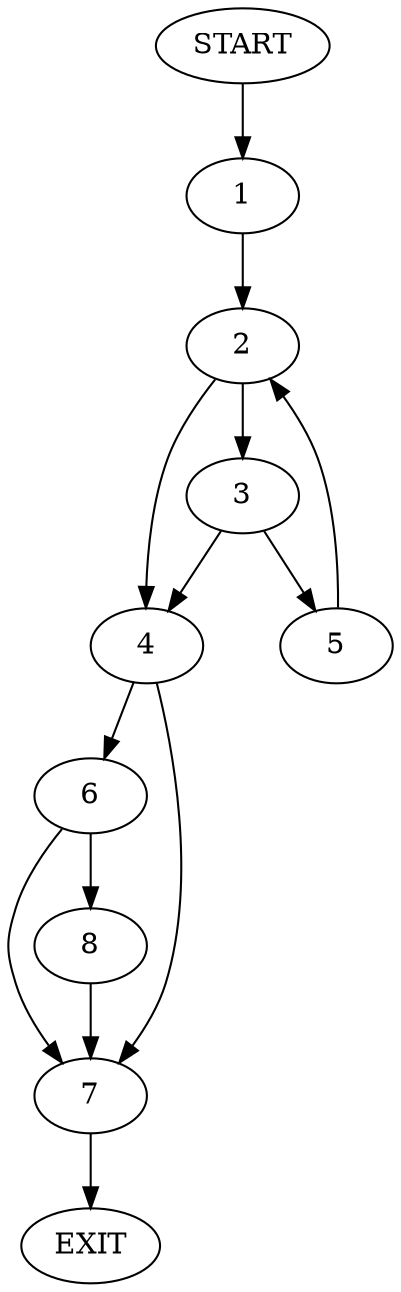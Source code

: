 digraph {
0 [label="START"]
9 [label="EXIT"]
0 -> 1
1 -> 2
2 -> 3
2 -> 4
3 -> 4
3 -> 5
4 -> 6
4 -> 7
5 -> 2
7 -> 9
6 -> 8
6 -> 7
8 -> 7
}
